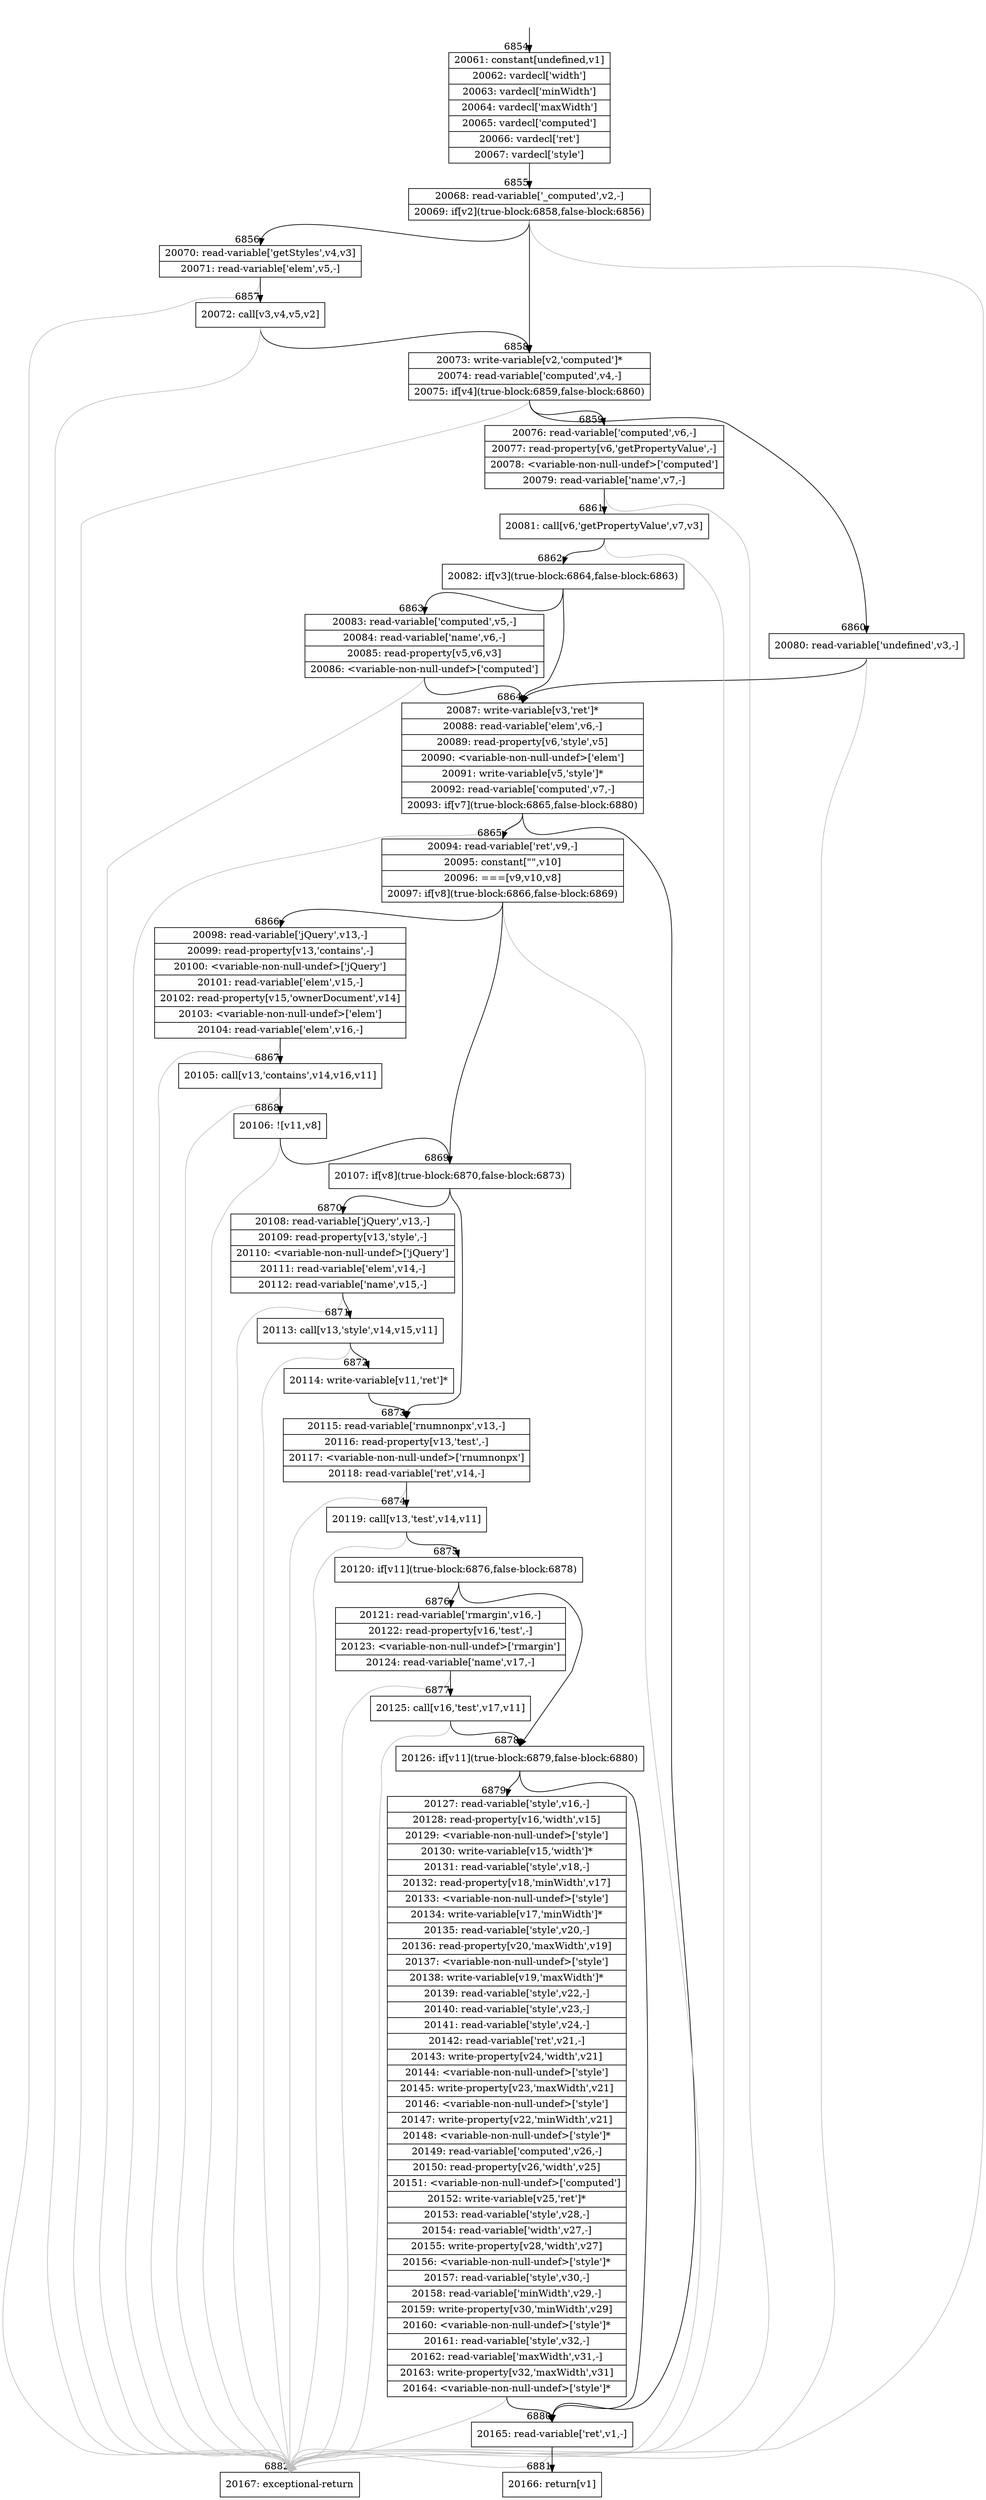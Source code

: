 digraph {
rankdir="TD"
BB_entry431[shape=none,label=""];
BB_entry431 -> BB6854 [tailport=s, headport=n, headlabel="    6854"]
BB6854 [shape=record label="{20061: constant[undefined,v1]|20062: vardecl['width']|20063: vardecl['minWidth']|20064: vardecl['maxWidth']|20065: vardecl['computed']|20066: vardecl['ret']|20067: vardecl['style']}" ] 
BB6854 -> BB6855 [tailport=s, headport=n, headlabel="      6855"]
BB6855 [shape=record label="{20068: read-variable['_computed',v2,-]|20069: if[v2](true-block:6858,false-block:6856)}" ] 
BB6855 -> BB6858 [tailport=s, headport=n, headlabel="      6858"]
BB6855 -> BB6856 [tailport=s, headport=n, headlabel="      6856"]
BB6855 -> BB6882 [tailport=s, headport=n, color=gray, headlabel="      6882"]
BB6856 [shape=record label="{20070: read-variable['getStyles',v4,v3]|20071: read-variable['elem',v5,-]}" ] 
BB6856 -> BB6857 [tailport=s, headport=n, headlabel="      6857"]
BB6856 -> BB6882 [tailport=s, headport=n, color=gray]
BB6857 [shape=record label="{20072: call[v3,v4,v5,v2]}" ] 
BB6857 -> BB6858 [tailport=s, headport=n]
BB6857 -> BB6882 [tailport=s, headport=n, color=gray]
BB6858 [shape=record label="{20073: write-variable[v2,'computed']*|20074: read-variable['computed',v4,-]|20075: if[v4](true-block:6859,false-block:6860)}" ] 
BB6858 -> BB6859 [tailport=s, headport=n, headlabel="      6859"]
BB6858 -> BB6860 [tailport=s, headport=n, headlabel="      6860"]
BB6858 -> BB6882 [tailport=s, headport=n, color=gray]
BB6859 [shape=record label="{20076: read-variable['computed',v6,-]|20077: read-property[v6,'getPropertyValue',-]|20078: \<variable-non-null-undef\>['computed']|20079: read-variable['name',v7,-]}" ] 
BB6859 -> BB6861 [tailport=s, headport=n, headlabel="      6861"]
BB6859 -> BB6882 [tailport=s, headport=n, color=gray]
BB6860 [shape=record label="{20080: read-variable['undefined',v3,-]}" ] 
BB6860 -> BB6864 [tailport=s, headport=n, headlabel="      6864"]
BB6860 -> BB6882 [tailport=s, headport=n, color=gray]
BB6861 [shape=record label="{20081: call[v6,'getPropertyValue',v7,v3]}" ] 
BB6861 -> BB6862 [tailport=s, headport=n, headlabel="      6862"]
BB6861 -> BB6882 [tailport=s, headport=n, color=gray]
BB6862 [shape=record label="{20082: if[v3](true-block:6864,false-block:6863)}" ] 
BB6862 -> BB6864 [tailport=s, headport=n]
BB6862 -> BB6863 [tailport=s, headport=n, headlabel="      6863"]
BB6863 [shape=record label="{20083: read-variable['computed',v5,-]|20084: read-variable['name',v6,-]|20085: read-property[v5,v6,v3]|20086: \<variable-non-null-undef\>['computed']}" ] 
BB6863 -> BB6864 [tailport=s, headport=n]
BB6863 -> BB6882 [tailport=s, headport=n, color=gray]
BB6864 [shape=record label="{20087: write-variable[v3,'ret']*|20088: read-variable['elem',v6,-]|20089: read-property[v6,'style',v5]|20090: \<variable-non-null-undef\>['elem']|20091: write-variable[v5,'style']*|20092: read-variable['computed',v7,-]|20093: if[v7](true-block:6865,false-block:6880)}" ] 
BB6864 -> BB6865 [tailport=s, headport=n, headlabel="      6865"]
BB6864 -> BB6880 [tailport=s, headport=n, headlabel="      6880"]
BB6864 -> BB6882 [tailport=s, headport=n, color=gray]
BB6865 [shape=record label="{20094: read-variable['ret',v9,-]|20095: constant[\"\",v10]|20096: ===[v9,v10,v8]|20097: if[v8](true-block:6866,false-block:6869)}" ] 
BB6865 -> BB6869 [tailport=s, headport=n, headlabel="      6869"]
BB6865 -> BB6866 [tailport=s, headport=n, headlabel="      6866"]
BB6865 -> BB6882 [tailport=s, headport=n, color=gray]
BB6866 [shape=record label="{20098: read-variable['jQuery',v13,-]|20099: read-property[v13,'contains',-]|20100: \<variable-non-null-undef\>['jQuery']|20101: read-variable['elem',v15,-]|20102: read-property[v15,'ownerDocument',v14]|20103: \<variable-non-null-undef\>['elem']|20104: read-variable['elem',v16,-]}" ] 
BB6866 -> BB6867 [tailport=s, headport=n, headlabel="      6867"]
BB6866 -> BB6882 [tailport=s, headport=n, color=gray]
BB6867 [shape=record label="{20105: call[v13,'contains',v14,v16,v11]}" ] 
BB6867 -> BB6868 [tailport=s, headport=n, headlabel="      6868"]
BB6867 -> BB6882 [tailport=s, headport=n, color=gray]
BB6868 [shape=record label="{20106: ![v11,v8]}" ] 
BB6868 -> BB6869 [tailport=s, headport=n]
BB6868 -> BB6882 [tailport=s, headport=n, color=gray]
BB6869 [shape=record label="{20107: if[v8](true-block:6870,false-block:6873)}" ] 
BB6869 -> BB6870 [tailport=s, headport=n, headlabel="      6870"]
BB6869 -> BB6873 [tailport=s, headport=n, headlabel="      6873"]
BB6870 [shape=record label="{20108: read-variable['jQuery',v13,-]|20109: read-property[v13,'style',-]|20110: \<variable-non-null-undef\>['jQuery']|20111: read-variable['elem',v14,-]|20112: read-variable['name',v15,-]}" ] 
BB6870 -> BB6871 [tailport=s, headport=n, headlabel="      6871"]
BB6870 -> BB6882 [tailport=s, headport=n, color=gray]
BB6871 [shape=record label="{20113: call[v13,'style',v14,v15,v11]}" ] 
BB6871 -> BB6872 [tailport=s, headport=n, headlabel="      6872"]
BB6871 -> BB6882 [tailport=s, headport=n, color=gray]
BB6872 [shape=record label="{20114: write-variable[v11,'ret']*}" ] 
BB6872 -> BB6873 [tailport=s, headport=n]
BB6873 [shape=record label="{20115: read-variable['rnumnonpx',v13,-]|20116: read-property[v13,'test',-]|20117: \<variable-non-null-undef\>['rnumnonpx']|20118: read-variable['ret',v14,-]}" ] 
BB6873 -> BB6874 [tailport=s, headport=n, headlabel="      6874"]
BB6873 -> BB6882 [tailport=s, headport=n, color=gray]
BB6874 [shape=record label="{20119: call[v13,'test',v14,v11]}" ] 
BB6874 -> BB6875 [tailport=s, headport=n, headlabel="      6875"]
BB6874 -> BB6882 [tailport=s, headport=n, color=gray]
BB6875 [shape=record label="{20120: if[v11](true-block:6876,false-block:6878)}" ] 
BB6875 -> BB6878 [tailport=s, headport=n, headlabel="      6878"]
BB6875 -> BB6876 [tailport=s, headport=n, headlabel="      6876"]
BB6876 [shape=record label="{20121: read-variable['rmargin',v16,-]|20122: read-property[v16,'test',-]|20123: \<variable-non-null-undef\>['rmargin']|20124: read-variable['name',v17,-]}" ] 
BB6876 -> BB6877 [tailport=s, headport=n, headlabel="      6877"]
BB6876 -> BB6882 [tailport=s, headport=n, color=gray]
BB6877 [shape=record label="{20125: call[v16,'test',v17,v11]}" ] 
BB6877 -> BB6878 [tailport=s, headport=n]
BB6877 -> BB6882 [tailport=s, headport=n, color=gray]
BB6878 [shape=record label="{20126: if[v11](true-block:6879,false-block:6880)}" ] 
BB6878 -> BB6879 [tailport=s, headport=n, headlabel="      6879"]
BB6878 -> BB6880 [tailport=s, headport=n]
BB6879 [shape=record label="{20127: read-variable['style',v16,-]|20128: read-property[v16,'width',v15]|20129: \<variable-non-null-undef\>['style']|20130: write-variable[v15,'width']*|20131: read-variable['style',v18,-]|20132: read-property[v18,'minWidth',v17]|20133: \<variable-non-null-undef\>['style']|20134: write-variable[v17,'minWidth']*|20135: read-variable['style',v20,-]|20136: read-property[v20,'maxWidth',v19]|20137: \<variable-non-null-undef\>['style']|20138: write-variable[v19,'maxWidth']*|20139: read-variable['style',v22,-]|20140: read-variable['style',v23,-]|20141: read-variable['style',v24,-]|20142: read-variable['ret',v21,-]|20143: write-property[v24,'width',v21]|20144: \<variable-non-null-undef\>['style']|20145: write-property[v23,'maxWidth',v21]|20146: \<variable-non-null-undef\>['style']|20147: write-property[v22,'minWidth',v21]|20148: \<variable-non-null-undef\>['style']*|20149: read-variable['computed',v26,-]|20150: read-property[v26,'width',v25]|20151: \<variable-non-null-undef\>['computed']|20152: write-variable[v25,'ret']*|20153: read-variable['style',v28,-]|20154: read-variable['width',v27,-]|20155: write-property[v28,'width',v27]|20156: \<variable-non-null-undef\>['style']*|20157: read-variable['style',v30,-]|20158: read-variable['minWidth',v29,-]|20159: write-property[v30,'minWidth',v29]|20160: \<variable-non-null-undef\>['style']*|20161: read-variable['style',v32,-]|20162: read-variable['maxWidth',v31,-]|20163: write-property[v32,'maxWidth',v31]|20164: \<variable-non-null-undef\>['style']*}" ] 
BB6879 -> BB6880 [tailport=s, headport=n]
BB6879 -> BB6882 [tailport=s, headport=n, color=gray]
BB6880 [shape=record label="{20165: read-variable['ret',v1,-]}" ] 
BB6880 -> BB6881 [tailport=s, headport=n, headlabel="      6881"]
BB6880 -> BB6882 [tailport=s, headport=n, color=gray]
BB6881 [shape=record label="{20166: return[v1]}" ] 
BB6882 [shape=record label="{20167: exceptional-return}" ] 
}
